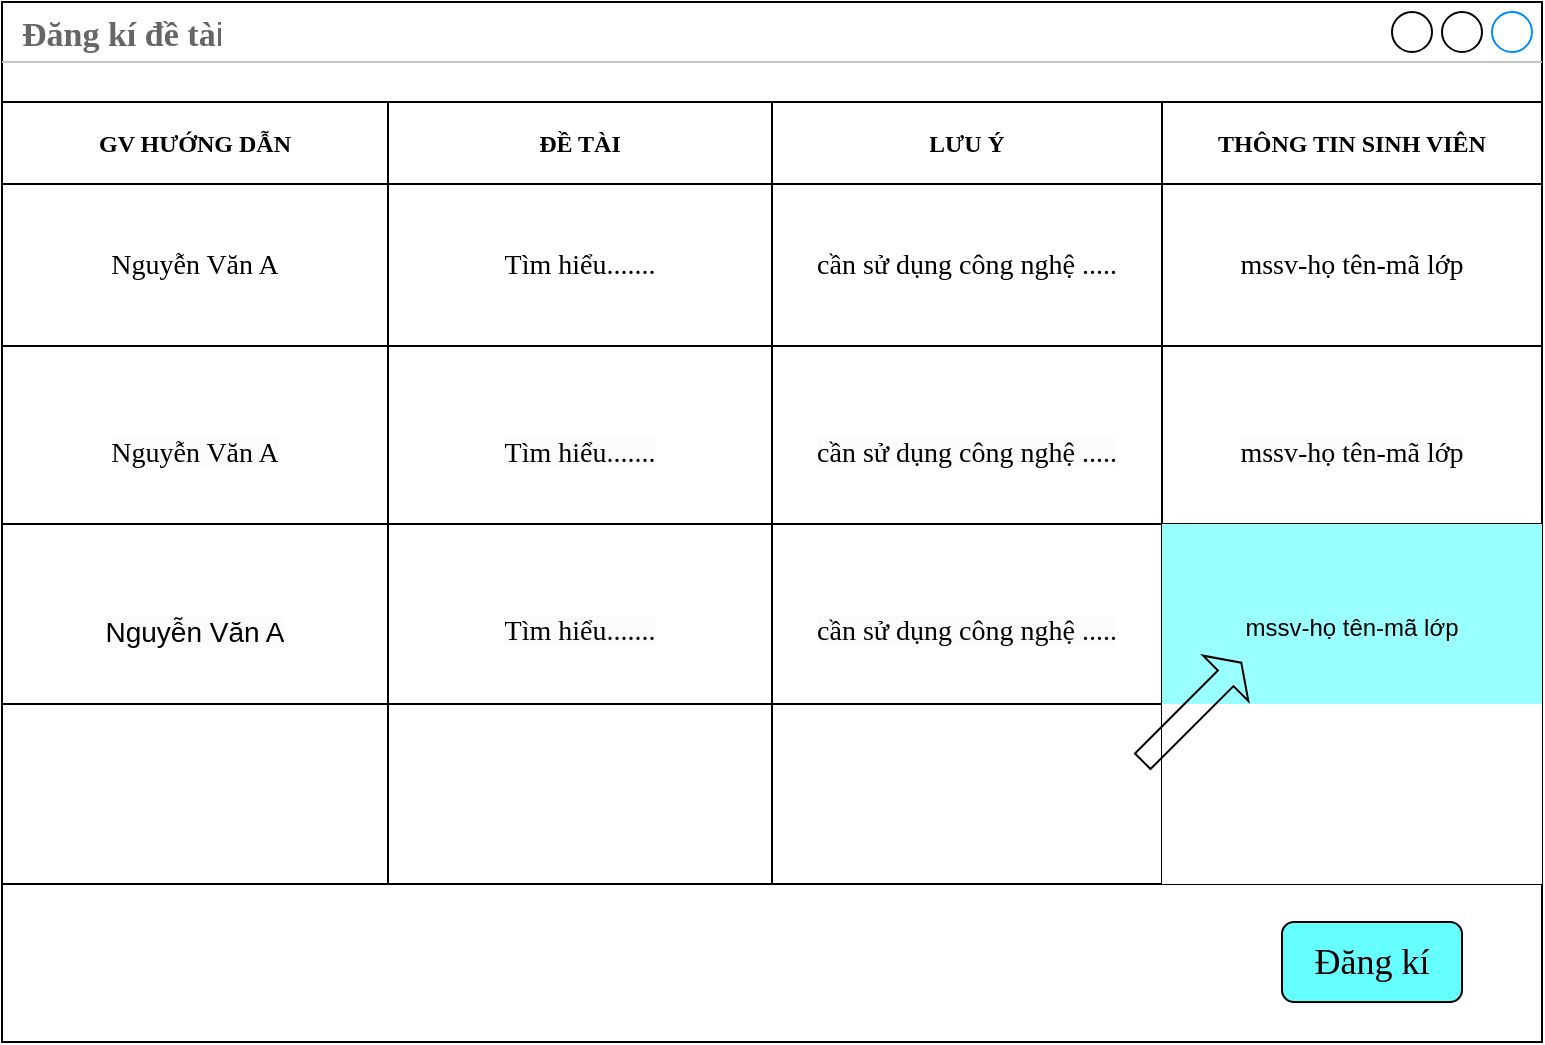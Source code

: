 <mxfile>
    <diagram name="Trang-1" id="1kX5wOBAw2EkA_Ydrlhc">
        <mxGraphModel dx="746" dy="563" grid="1" gridSize="10" guides="1" tooltips="1" connect="1" arrows="1" fold="1" page="1" pageScale="1" pageWidth="827" pageHeight="1169" math="0" shadow="0">
            <root>
                <mxCell id="0"/>
                <mxCell id="1" parent="0"/>
                <mxCell id="7iD340ojAcF8-Xr9tdnB-1" value="Window Title" style="strokeWidth=1;shadow=0;dashed=0;align=center;html=1;shape=mxgraph.mockup.containers.window;align=left;verticalAlign=top;spacingLeft=8;strokeColor2=#008cff;strokeColor3=#c4c4c4;fontColor=#666666;mainText=;fontSize=17;labelBackgroundColor=none;whiteSpace=wrap;" parent="1" vertex="1">
                    <mxGeometry x="140" y="90" width="550" height="380" as="geometry"/>
                </mxCell>
                <mxCell id="7iD340ojAcF8-Xr9tdnB-2" value="&lt;b&gt;&lt;font face=&quot;Times New Roman&quot;&gt;Đăng kí đề tà&lt;/font&gt;&lt;/b&gt;i" style="strokeWidth=1;shadow=0;dashed=0;align=center;html=1;shape=mxgraph.mockup.containers.window;align=left;verticalAlign=top;spacingLeft=8;strokeColor2=#008cff;strokeColor3=#c4c4c4;fontColor=#666666;mainText=;fontSize=17;labelBackgroundColor=none;whiteSpace=wrap;" parent="1" vertex="1">
                    <mxGeometry x="30" y="30" width="770" height="520" as="geometry"/>
                </mxCell>
                <mxCell id="7iD340ojAcF8-Xr9tdnB-3" value="" style="shape=table;startSize=0;container=1;collapsible=0;childLayout=tableLayout;" parent="1" vertex="1">
                    <mxGeometry x="30" y="80" width="770" height="391" as="geometry"/>
                </mxCell>
                <mxCell id="7iD340ojAcF8-Xr9tdnB-4" value="" style="shape=tableRow;horizontal=0;startSize=0;swimlaneHead=0;swimlaneBody=0;strokeColor=inherit;top=0;left=0;bottom=0;right=0;collapsible=0;dropTarget=0;fillColor=none;points=[[0,0.5],[1,0.5]];portConstraint=eastwest;" parent="7iD340ojAcF8-Xr9tdnB-3" vertex="1">
                    <mxGeometry width="770" height="41" as="geometry"/>
                </mxCell>
                <mxCell id="7iD340ojAcF8-Xr9tdnB-5" value="&lt;b&gt;&lt;font face=&quot;Times New Roman&quot;&gt;GV HƯỚNG DẪN&lt;/font&gt;&lt;/b&gt;" style="shape=partialRectangle;html=1;whiteSpace=wrap;connectable=0;strokeColor=inherit;overflow=hidden;fillColor=none;top=0;left=0;bottom=0;right=0;pointerEvents=1;" parent="7iD340ojAcF8-Xr9tdnB-4" vertex="1">
                    <mxGeometry width="193" height="41" as="geometry">
                        <mxRectangle width="193" height="41" as="alternateBounds"/>
                    </mxGeometry>
                </mxCell>
                <mxCell id="7iD340ojAcF8-Xr9tdnB-6" value="&lt;b&gt;&lt;font face=&quot;Times New Roman&quot;&gt;ĐỀ TÀI&lt;/font&gt;&lt;/b&gt;" style="shape=partialRectangle;html=1;whiteSpace=wrap;connectable=0;strokeColor=inherit;overflow=hidden;fillColor=none;top=0;left=0;bottom=0;right=0;pointerEvents=1;" parent="7iD340ojAcF8-Xr9tdnB-4" vertex="1">
                    <mxGeometry x="193" width="192" height="41" as="geometry">
                        <mxRectangle width="192" height="41" as="alternateBounds"/>
                    </mxGeometry>
                </mxCell>
                <mxCell id="7iD340ojAcF8-Xr9tdnB-7" value="&lt;b&gt;&lt;font face=&quot;Times New Roman&quot;&gt;LƯU Ý&lt;/font&gt;&lt;/b&gt;" style="shape=partialRectangle;html=1;whiteSpace=wrap;connectable=0;strokeColor=inherit;overflow=hidden;fillColor=none;top=0;left=0;bottom=0;right=0;pointerEvents=1;" parent="7iD340ojAcF8-Xr9tdnB-4" vertex="1">
                    <mxGeometry x="385" width="195" height="41" as="geometry">
                        <mxRectangle width="195" height="41" as="alternateBounds"/>
                    </mxGeometry>
                </mxCell>
                <mxCell id="7iD340ojAcF8-Xr9tdnB-8" value="&lt;b&gt;&lt;font face=&quot;Times New Roman&quot;&gt;THÔNG TIN SINH VIÊN&lt;/font&gt;&lt;/b&gt;" style="shape=partialRectangle;html=1;whiteSpace=wrap;connectable=0;strokeColor=inherit;overflow=hidden;fillColor=none;top=0;left=0;bottom=0;right=0;pointerEvents=1;" parent="7iD340ojAcF8-Xr9tdnB-4" vertex="1">
                    <mxGeometry x="580" width="190" height="41" as="geometry">
                        <mxRectangle width="190" height="41" as="alternateBounds"/>
                    </mxGeometry>
                </mxCell>
                <mxCell id="7iD340ojAcF8-Xr9tdnB-9" style="shape=tableRow;horizontal=0;startSize=0;swimlaneHead=0;swimlaneBody=0;strokeColor=inherit;top=0;left=0;bottom=0;right=0;collapsible=0;dropTarget=0;fillColor=none;points=[[0,0.5],[1,0.5]];portConstraint=eastwest;" parent="7iD340ojAcF8-Xr9tdnB-3" vertex="1">
                    <mxGeometry y="41" width="770" height="81" as="geometry"/>
                </mxCell>
                <mxCell id="7iD340ojAcF8-Xr9tdnB-10" value="&lt;font style=&quot;font-size: 14px;&quot; face=&quot;Times New Roman&quot;&gt;Nguyễn Văn A&lt;/font&gt;" style="shape=partialRectangle;html=1;whiteSpace=wrap;connectable=0;strokeColor=inherit;overflow=hidden;fillColor=none;top=0;left=0;bottom=0;right=0;pointerEvents=1;" parent="7iD340ojAcF8-Xr9tdnB-9" vertex="1">
                    <mxGeometry width="193" height="81" as="geometry">
                        <mxRectangle width="193" height="81" as="alternateBounds"/>
                    </mxGeometry>
                </mxCell>
                <mxCell id="7iD340ojAcF8-Xr9tdnB-11" value="&lt;font face=&quot;Times New Roman&quot; style=&quot;font-size: 14px;&quot;&gt;Tìm hiểu.......&lt;/font&gt;" style="shape=partialRectangle;html=1;whiteSpace=wrap;connectable=0;strokeColor=inherit;overflow=hidden;fillColor=none;top=0;left=0;bottom=0;right=0;pointerEvents=1;" parent="7iD340ojAcF8-Xr9tdnB-9" vertex="1">
                    <mxGeometry x="193" width="192" height="81" as="geometry">
                        <mxRectangle width="192" height="81" as="alternateBounds"/>
                    </mxGeometry>
                </mxCell>
                <mxCell id="7iD340ojAcF8-Xr9tdnB-12" value="&lt;font face=&quot;Times New Roman&quot; style=&quot;font-size: 14px;&quot;&gt;cần sử dụng công nghệ .....&lt;/font&gt;" style="shape=partialRectangle;html=1;whiteSpace=wrap;connectable=0;strokeColor=inherit;overflow=hidden;fillColor=none;top=0;left=0;bottom=0;right=0;pointerEvents=1;" parent="7iD340ojAcF8-Xr9tdnB-9" vertex="1">
                    <mxGeometry x="385" width="195" height="81" as="geometry">
                        <mxRectangle width="195" height="81" as="alternateBounds"/>
                    </mxGeometry>
                </mxCell>
                <mxCell id="7iD340ojAcF8-Xr9tdnB-13" value="&lt;font face=&quot;Times New Roman&quot; style=&quot;font-size: 14px;&quot;&gt;mssv-họ tên-mã lớp&lt;/font&gt;" style="shape=partialRectangle;html=1;whiteSpace=wrap;connectable=0;strokeColor=inherit;overflow=hidden;fillColor=none;top=0;left=0;bottom=0;right=0;pointerEvents=1;" parent="7iD340ojAcF8-Xr9tdnB-9" vertex="1">
                    <mxGeometry x="580" width="190" height="81" as="geometry">
                        <mxRectangle width="190" height="81" as="alternateBounds"/>
                    </mxGeometry>
                </mxCell>
                <mxCell id="7iD340ojAcF8-Xr9tdnB-14" value="" style="shape=tableRow;horizontal=0;startSize=0;swimlaneHead=0;swimlaneBody=0;strokeColor=inherit;top=0;left=0;bottom=0;right=0;collapsible=0;dropTarget=0;fillColor=none;points=[[0,0.5],[1,0.5]];portConstraint=eastwest;" parent="7iD340ojAcF8-Xr9tdnB-3" vertex="1">
                    <mxGeometry y="122" width="770" height="89" as="geometry"/>
                </mxCell>
                <mxCell id="7iD340ojAcF8-Xr9tdnB-15" value="&lt;font face=&quot;Times New Roman&quot; style=&quot;font-size: 14px;&quot;&gt;&lt;br&gt;&lt;span style=&quot;color: rgb(0, 0, 0); font-style: normal; font-variant-ligatures: normal; font-variant-caps: normal; font-weight: 400; letter-spacing: normal; orphans: 2; text-align: center; text-indent: 0px; text-transform: none; widows: 2; word-spacing: 0px; -webkit-text-stroke-width: 0px; background-color: rgb(251, 251, 251); text-decoration-thickness: initial; text-decoration-style: initial; text-decoration-color: initial; float: none; display: inline !important;&quot;&gt;Nguyễn Văn A&lt;/span&gt;&lt;br&gt;&lt;/font&gt;" style="shape=partialRectangle;html=1;whiteSpace=wrap;connectable=0;strokeColor=inherit;overflow=hidden;fillColor=none;top=0;left=0;bottom=0;right=0;pointerEvents=1;" parent="7iD340ojAcF8-Xr9tdnB-14" vertex="1">
                    <mxGeometry width="193" height="89" as="geometry">
                        <mxRectangle width="193" height="89" as="alternateBounds"/>
                    </mxGeometry>
                </mxCell>
                <mxCell id="7iD340ojAcF8-Xr9tdnB-16" value="&lt;font face=&quot;Times New Roman&quot; style=&quot;font-size: 14px;&quot;&gt;&lt;br&gt;&lt;span style=&quot;color: rgb(0, 0, 0); font-style: normal; font-variant-ligatures: normal; font-variant-caps: normal; font-weight: 400; letter-spacing: normal; orphans: 2; text-align: center; text-indent: 0px; text-transform: none; widows: 2; word-spacing: 0px; -webkit-text-stroke-width: 0px; background-color: rgb(251, 251, 251); text-decoration-thickness: initial; text-decoration-style: initial; text-decoration-color: initial; float: none; display: inline !important;&quot;&gt;Tìm hiểu.......&lt;/span&gt;&lt;br&gt;&lt;/font&gt;" style="shape=partialRectangle;html=1;whiteSpace=wrap;connectable=0;strokeColor=inherit;overflow=hidden;fillColor=none;top=0;left=0;bottom=0;right=0;pointerEvents=1;" parent="7iD340ojAcF8-Xr9tdnB-14" vertex="1">
                    <mxGeometry x="193" width="192" height="89" as="geometry">
                        <mxRectangle width="192" height="89" as="alternateBounds"/>
                    </mxGeometry>
                </mxCell>
                <mxCell id="7iD340ojAcF8-Xr9tdnB-17" value="&lt;font face=&quot;Times New Roman&quot; style=&quot;font-size: 14px;&quot;&gt;&lt;br&gt;&lt;span style=&quot;color: rgb(0, 0, 0); font-style: normal; font-variant-ligatures: normal; font-variant-caps: normal; font-weight: 400; letter-spacing: normal; orphans: 2; text-align: center; text-indent: 0px; text-transform: none; widows: 2; word-spacing: 0px; -webkit-text-stroke-width: 0px; background-color: rgb(251, 251, 251); text-decoration-thickness: initial; text-decoration-style: initial; text-decoration-color: initial; float: none; display: inline !important;&quot;&gt;cần sử dụng công nghệ .....&lt;/span&gt;&lt;br&gt;&lt;/font&gt;" style="shape=partialRectangle;html=1;whiteSpace=wrap;connectable=0;strokeColor=inherit;overflow=hidden;fillColor=none;top=0;left=0;bottom=0;right=0;pointerEvents=1;" parent="7iD340ojAcF8-Xr9tdnB-14" vertex="1">
                    <mxGeometry x="385" width="195" height="89" as="geometry">
                        <mxRectangle width="195" height="89" as="alternateBounds"/>
                    </mxGeometry>
                </mxCell>
                <mxCell id="7iD340ojAcF8-Xr9tdnB-18" value="&lt;font face=&quot;Times New Roman&quot; style=&quot;font-size: 14px;&quot;&gt;&lt;br&gt;&lt;span style=&quot;color: rgb(0, 0, 0); font-style: normal; font-variant-ligatures: normal; font-variant-caps: normal; font-weight: 400; letter-spacing: normal; orphans: 2; text-align: center; text-indent: 0px; text-transform: none; widows: 2; word-spacing: 0px; -webkit-text-stroke-width: 0px; background-color: rgb(251, 251, 251); text-decoration-thickness: initial; text-decoration-style: initial; text-decoration-color: initial; float: none; display: inline !important;&quot;&gt;mssv-họ tên-mã lớp&lt;/span&gt;&lt;br&gt;&lt;/font&gt;" style="shape=partialRectangle;html=1;whiteSpace=wrap;connectable=0;strokeColor=inherit;overflow=hidden;fillColor=none;top=0;left=0;bottom=0;right=0;pointerEvents=1;" parent="7iD340ojAcF8-Xr9tdnB-14" vertex="1">
                    <mxGeometry x="580" width="190" height="89" as="geometry">
                        <mxRectangle width="190" height="89" as="alternateBounds"/>
                    </mxGeometry>
                </mxCell>
                <mxCell id="7iD340ojAcF8-Xr9tdnB-19" value="" style="shape=tableRow;horizontal=0;startSize=0;swimlaneHead=0;swimlaneBody=0;strokeColor=inherit;top=0;left=0;bottom=0;right=0;collapsible=0;dropTarget=0;fillColor=none;points=[[0,0.5],[1,0.5]];portConstraint=eastwest;" parent="7iD340ojAcF8-Xr9tdnB-3" vertex="1">
                    <mxGeometry y="211" width="770" height="90" as="geometry"/>
                </mxCell>
                <mxCell id="7iD340ojAcF8-Xr9tdnB-20" value="&lt;font style=&quot;font-size: 14px;&quot;&gt;&lt;br&gt;&lt;span style=&quot;color: rgb(0, 0, 0); font-family: Helvetica; font-style: normal; font-variant-ligatures: normal; font-variant-caps: normal; font-weight: 400; letter-spacing: normal; orphans: 2; text-align: center; text-indent: 0px; text-transform: none; widows: 2; word-spacing: 0px; -webkit-text-stroke-width: 0px; background-color: rgb(251, 251, 251); text-decoration-thickness: initial; text-decoration-style: initial; text-decoration-color: initial; float: none; display: inline !important;&quot;&gt;Nguyễn Văn A&lt;/span&gt;&lt;br&gt;&lt;/font&gt;" style="shape=partialRectangle;html=1;whiteSpace=wrap;connectable=0;strokeColor=inherit;overflow=hidden;fillColor=none;top=0;left=0;bottom=0;right=0;pointerEvents=1;" parent="7iD340ojAcF8-Xr9tdnB-19" vertex="1">
                    <mxGeometry width="193" height="90" as="geometry">
                        <mxRectangle width="193" height="90" as="alternateBounds"/>
                    </mxGeometry>
                </mxCell>
                <mxCell id="7iD340ojAcF8-Xr9tdnB-21" value="&lt;font face=&quot;Times New Roman&quot; style=&quot;font-size: 14px;&quot;&gt;&lt;br&gt;&lt;br style=&quot;border-color: var(--border-color); color: rgb(0, 0, 0); font-style: normal; font-variant-ligatures: normal; font-variant-caps: normal; font-weight: 400; letter-spacing: normal; orphans: 2; text-align: center; text-indent: 0px; text-transform: none; widows: 2; word-spacing: 0px; -webkit-text-stroke-width: 0px; background-color: rgb(251, 251, 251); text-decoration-thickness: initial; text-decoration-style: initial; text-decoration-color: initial;&quot;&gt;&lt;span style=&quot;border-color: var(--border-color); color: rgb(0, 0, 0); font-style: normal; font-variant-ligatures: normal; font-variant-caps: normal; font-weight: 400; letter-spacing: normal; orphans: 2; text-align: center; text-indent: 0px; text-transform: none; widows: 2; word-spacing: 0px; -webkit-text-stroke-width: 0px; text-decoration-thickness: initial; text-decoration-style: initial; text-decoration-color: initial; background-color: rgb(251, 251, 251); float: none; display: inline !important;&quot;&gt;Tìm hiểu.......&lt;/span&gt;&lt;br style=&quot;border-color: var(--border-color); color: rgb(0, 0, 0); font-style: normal; font-variant-ligatures: normal; font-variant-caps: normal; font-weight: 400; letter-spacing: normal; orphans: 2; text-align: center; text-indent: 0px; text-transform: none; widows: 2; word-spacing: 0px; -webkit-text-stroke-width: 0px; background-color: rgb(251, 251, 251); text-decoration-thickness: initial; text-decoration-style: initial; text-decoration-color: initial;&quot;&gt;&lt;br&gt;&lt;/font&gt;" style="shape=partialRectangle;html=1;whiteSpace=wrap;connectable=0;strokeColor=inherit;overflow=hidden;fillColor=none;top=0;left=0;bottom=0;right=0;pointerEvents=1;" parent="7iD340ojAcF8-Xr9tdnB-19" vertex="1">
                    <mxGeometry x="193" width="192" height="90" as="geometry">
                        <mxRectangle width="192" height="90" as="alternateBounds"/>
                    </mxGeometry>
                </mxCell>
                <mxCell id="7iD340ojAcF8-Xr9tdnB-22" value="&lt;font face=&quot;Times New Roman&quot; style=&quot;font-size: 14px;&quot;&gt;&lt;br&gt;&lt;span style=&quot;color: rgb(0, 0, 0); font-style: normal; font-variant-ligatures: normal; font-variant-caps: normal; font-weight: 400; letter-spacing: normal; orphans: 2; text-align: center; text-indent: 0px; text-transform: none; widows: 2; word-spacing: 0px; -webkit-text-stroke-width: 0px; background-color: rgb(251, 251, 251); text-decoration-thickness: initial; text-decoration-style: initial; text-decoration-color: initial; float: none; display: inline !important;&quot;&gt;cần sử dụng công nghệ .....&lt;/span&gt;&lt;br&gt;&lt;/font&gt;" style="shape=partialRectangle;html=1;whiteSpace=wrap;connectable=0;strokeColor=inherit;overflow=hidden;fillColor=none;top=0;left=0;bottom=0;right=0;pointerEvents=1;" parent="7iD340ojAcF8-Xr9tdnB-19" vertex="1">
                    <mxGeometry x="385" width="195" height="90" as="geometry">
                        <mxRectangle width="195" height="90" as="alternateBounds"/>
                    </mxGeometry>
                </mxCell>
                <mxCell id="7iD340ojAcF8-Xr9tdnB-23" value="&lt;br style=&quot;border-color: var(--border-color); font-family: &amp;quot;Times New Roman&amp;quot;; font-size: 14px;&quot;&gt;mssv-họ tên-mã lớp&lt;font face=&quot;Times New Roman&quot; style=&quot;font-size: 14px;&quot;&gt;&lt;br&gt;&lt;/font&gt;" style="shape=partialRectangle;html=1;whiteSpace=wrap;connectable=0;strokeColor=inherit;overflow=hidden;fillColor=#99FFFF;top=0;left=0;bottom=0;right=0;pointerEvents=1;" parent="7iD340ojAcF8-Xr9tdnB-19" vertex="1">
                    <mxGeometry x="580" width="190" height="90" as="geometry">
                        <mxRectangle width="190" height="90" as="alternateBounds"/>
                    </mxGeometry>
                </mxCell>
                <mxCell id="7iD340ojAcF8-Xr9tdnB-54" style="shape=tableRow;horizontal=0;startSize=0;swimlaneHead=0;swimlaneBody=0;strokeColor=inherit;top=0;left=0;bottom=0;right=0;collapsible=0;dropTarget=0;fillColor=none;points=[[0,0.5],[1,0.5]];portConstraint=eastwest;" parent="7iD340ojAcF8-Xr9tdnB-3" vertex="1">
                    <mxGeometry y="301" width="770" height="90" as="geometry"/>
                </mxCell>
                <mxCell id="7iD340ojAcF8-Xr9tdnB-55" style="shape=partialRectangle;html=1;whiteSpace=wrap;connectable=0;strokeColor=inherit;overflow=hidden;fillColor=none;top=0;left=0;bottom=0;right=0;pointerEvents=1;" parent="7iD340ojAcF8-Xr9tdnB-54" vertex="1">
                    <mxGeometry width="193" height="90" as="geometry">
                        <mxRectangle width="193" height="90" as="alternateBounds"/>
                    </mxGeometry>
                </mxCell>
                <mxCell id="7iD340ojAcF8-Xr9tdnB-56" style="shape=partialRectangle;html=1;whiteSpace=wrap;connectable=0;strokeColor=inherit;overflow=hidden;fillColor=none;top=0;left=0;bottom=0;right=0;pointerEvents=1;" parent="7iD340ojAcF8-Xr9tdnB-54" vertex="1">
                    <mxGeometry x="193" width="192" height="90" as="geometry">
                        <mxRectangle width="192" height="90" as="alternateBounds"/>
                    </mxGeometry>
                </mxCell>
                <mxCell id="7iD340ojAcF8-Xr9tdnB-57" style="shape=partialRectangle;html=1;whiteSpace=wrap;connectable=0;strokeColor=inherit;overflow=hidden;fillColor=none;top=0;left=0;bottom=0;right=0;pointerEvents=1;" parent="7iD340ojAcF8-Xr9tdnB-54" vertex="1">
                    <mxGeometry x="385" width="195" height="90" as="geometry">
                        <mxRectangle width="195" height="90" as="alternateBounds"/>
                    </mxGeometry>
                </mxCell>
                <mxCell id="7iD340ojAcF8-Xr9tdnB-58" style="shape=partialRectangle;html=1;whiteSpace=wrap;connectable=0;strokeColor=inherit;overflow=hidden;fillColor=#FFFFFF;top=0;left=0;bottom=0;right=0;pointerEvents=1;" parent="7iD340ojAcF8-Xr9tdnB-54" vertex="1">
                    <mxGeometry x="580" width="190" height="90" as="geometry">
                        <mxRectangle width="190" height="90" as="alternateBounds"/>
                    </mxGeometry>
                </mxCell>
                <mxCell id="7iD340ojAcF8-Xr9tdnB-32" value="&lt;font face=&quot;Times New Roman&quot; style=&quot;font-size: 18px;&quot;&gt;Đăng kí&lt;/font&gt;" style="rounded=1;whiteSpace=wrap;html=1;fillColor=#66FFFF;" parent="1" vertex="1">
                    <mxGeometry x="670" y="490" width="90" height="40" as="geometry"/>
                </mxCell>
                <mxCell id="7iD340ojAcF8-Xr9tdnB-33" value="" style="shape=flexArrow;endArrow=classic;html=1;rounded=0;width=11;endSize=3.34;" parent="1" edge="1">
                    <mxGeometry width="50" height="50" relative="1" as="geometry">
                        <mxPoint x="600" y="410" as="sourcePoint"/>
                        <mxPoint x="650" y="360" as="targetPoint"/>
                    </mxGeometry>
                </mxCell>
            </root>
        </mxGraphModel>
    </diagram>
</mxfile>